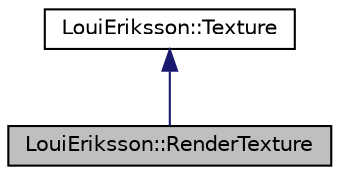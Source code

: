 digraph "LouiEriksson::RenderTexture"
{
 // LATEX_PDF_SIZE
  edge [fontname="Helvetica",fontsize="10",labelfontname="Helvetica",labelfontsize="10"];
  node [fontname="Helvetica",fontsize="10",shape=record];
  Node1 [label="LouiEriksson::RenderTexture",height=0.2,width=0.4,color="black", fillcolor="grey75", style="filled", fontcolor="black",tooltip=" "];
  Node2 -> Node1 [dir="back",color="midnightblue",fontsize="10",style="solid"];
  Node2 [label="LouiEriksson::Texture",height=0.2,width=0.4,color="black", fillcolor="white", style="filled",URL="$class_loui_eriksson_1_1_texture.html",tooltip=" "];
}
